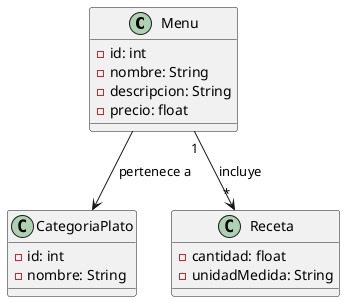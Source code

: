 @startuml


class Menu {
            - id: int
            - nombre: String
            - descripcion: String
            - precio: float
        }

        class CategoriaPlato {
            - id: int
            - nombre: String
        }

        class Receta {
            - cantidad: float
            - unidadMedida: String
        }

        ' Relaciones Menú
        Menu --> CategoriaPlato : pertenece a
        Menu "1" --> "*" Receta : incluye


@enduml
